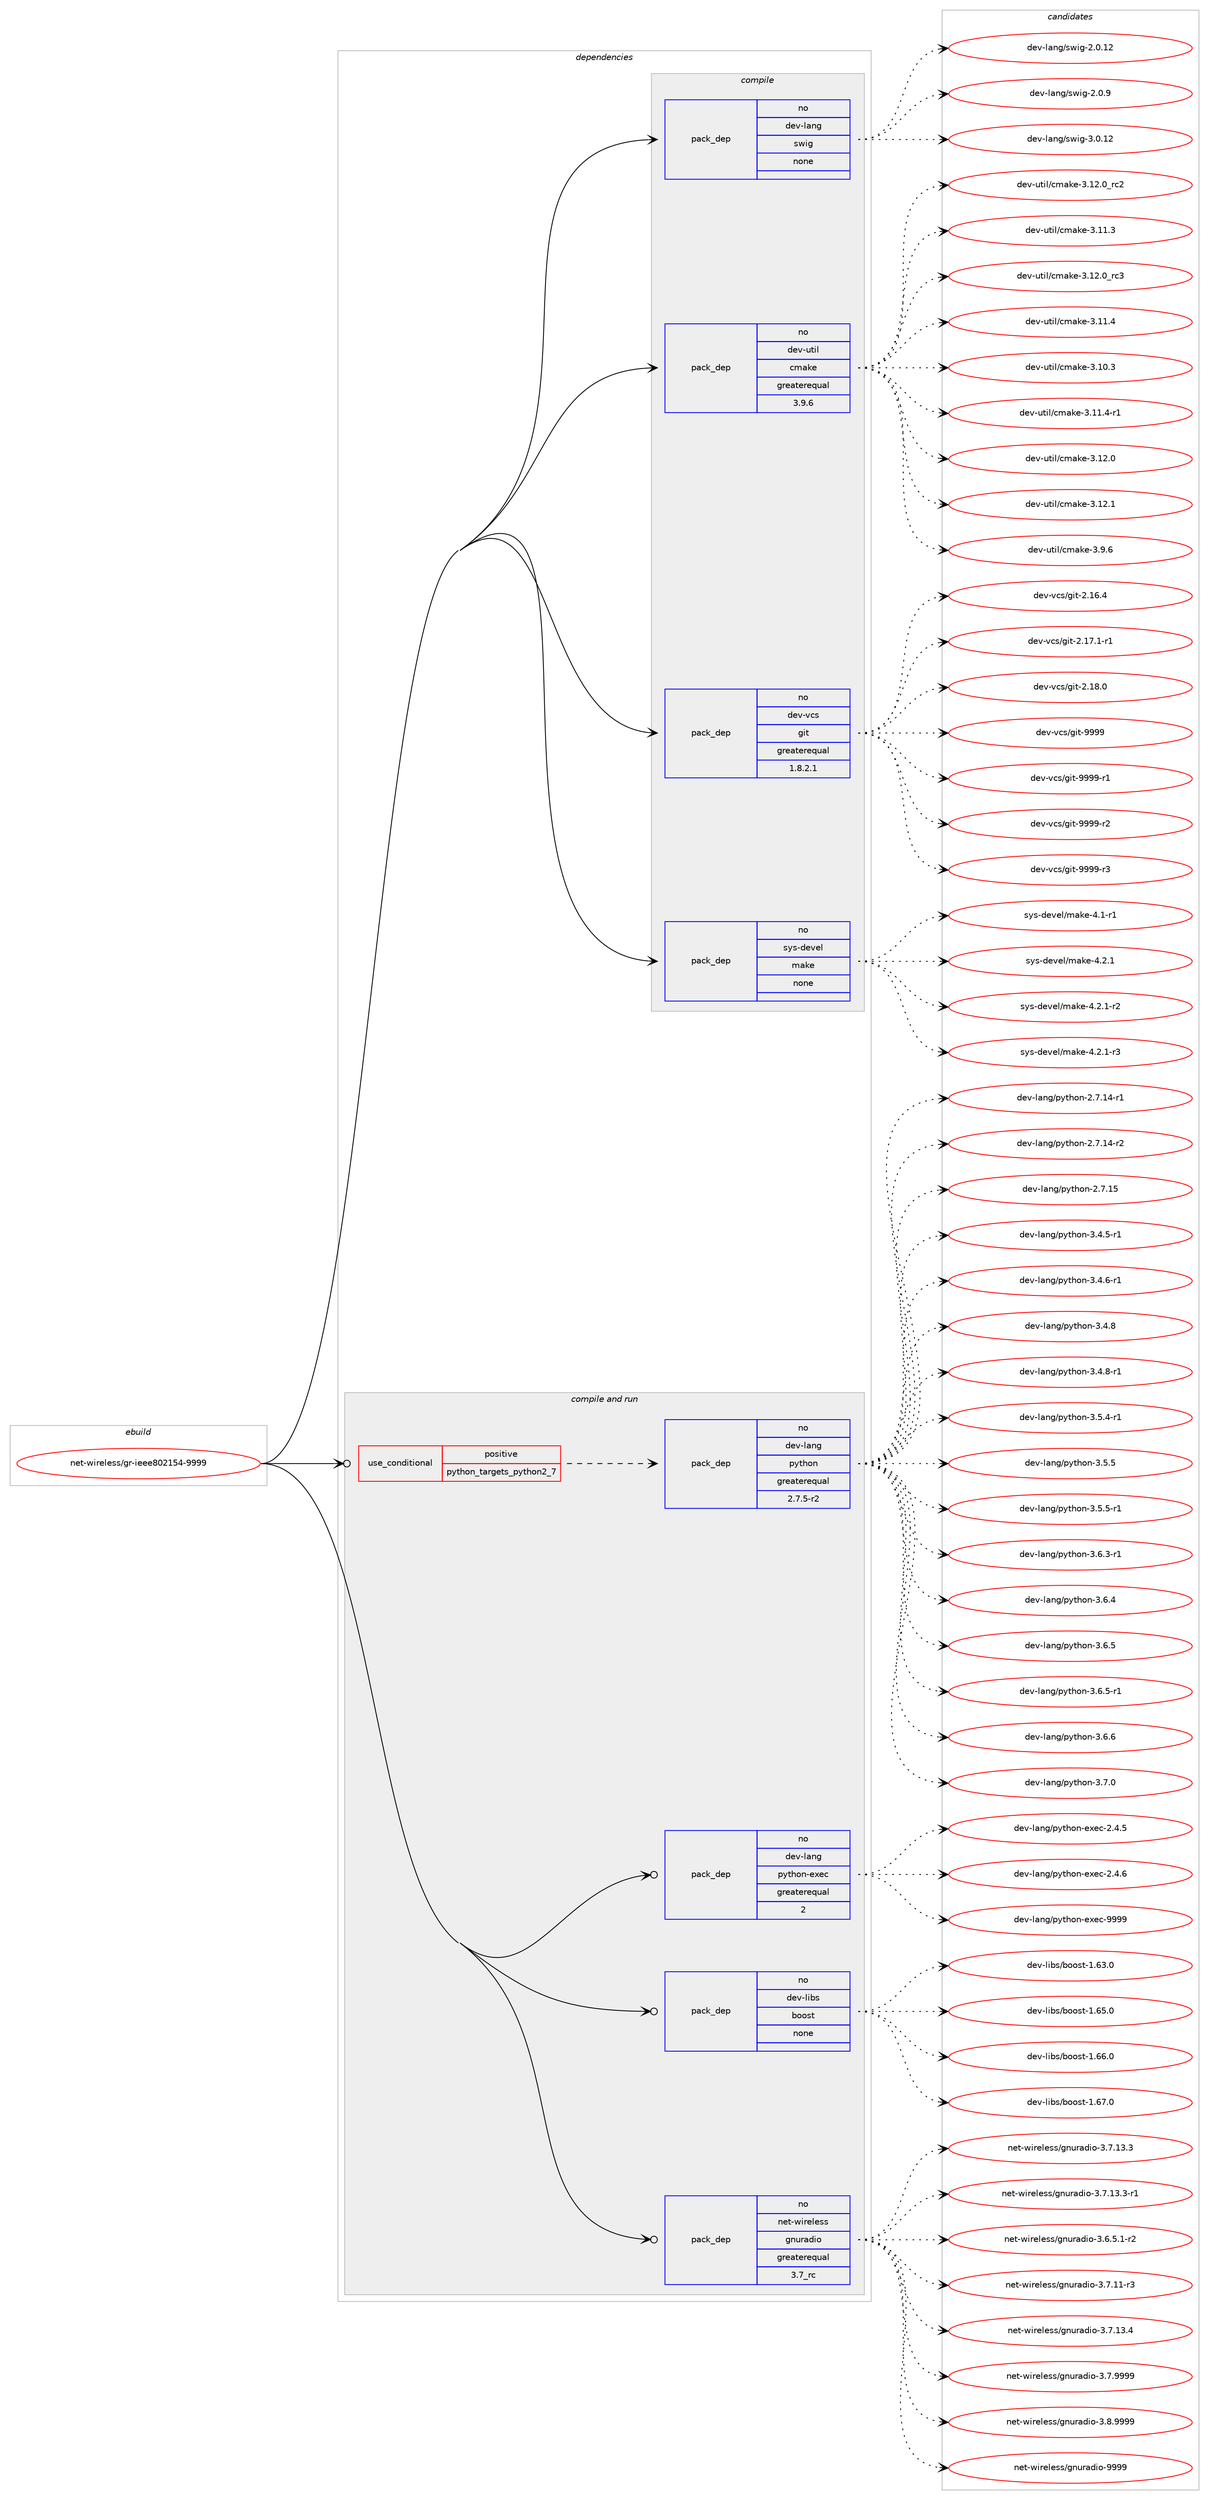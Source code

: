 digraph prolog {

# *************
# Graph options
# *************

newrank=true;
concentrate=true;
compound=true;
graph [rankdir=LR,fontname=Helvetica,fontsize=10,ranksep=1.5];#, ranksep=2.5, nodesep=0.2];
edge  [arrowhead=vee];
node  [fontname=Helvetica,fontsize=10];

# **********
# The ebuild
# **********

subgraph cluster_leftcol {
color=gray;
rank=same;
label=<<i>ebuild</i>>;
id [label="net-wireless/gr-ieee802154-9999", color=red, width=4, href="../net-wireless/gr-ieee802154-9999.svg"];
}

# ****************
# The dependencies
# ****************

subgraph cluster_midcol {
color=gray;
label=<<i>dependencies</i>>;
subgraph cluster_compile {
fillcolor="#eeeeee";
style=filled;
label=<<i>compile</i>>;
subgraph pack186 {
dependency247 [label=<<TABLE BORDER="0" CELLBORDER="1" CELLSPACING="0" CELLPADDING="4" WIDTH="220"><TR><TD ROWSPAN="6" CELLPADDING="30">pack_dep</TD></TR><TR><TD WIDTH="110">no</TD></TR><TR><TD>dev-lang</TD></TR><TR><TD>swig</TD></TR><TR><TD>none</TD></TR><TR><TD></TD></TR></TABLE>>, shape=none, color=blue];
}
id:e -> dependency247:w [weight=20,style="solid",arrowhead="vee"];
subgraph pack187 {
dependency248 [label=<<TABLE BORDER="0" CELLBORDER="1" CELLSPACING="0" CELLPADDING="4" WIDTH="220"><TR><TD ROWSPAN="6" CELLPADDING="30">pack_dep</TD></TR><TR><TD WIDTH="110">no</TD></TR><TR><TD>dev-util</TD></TR><TR><TD>cmake</TD></TR><TR><TD>greaterequal</TD></TR><TR><TD>3.9.6</TD></TR></TABLE>>, shape=none, color=blue];
}
id:e -> dependency248:w [weight=20,style="solid",arrowhead="vee"];
subgraph pack188 {
dependency249 [label=<<TABLE BORDER="0" CELLBORDER="1" CELLSPACING="0" CELLPADDING="4" WIDTH="220"><TR><TD ROWSPAN="6" CELLPADDING="30">pack_dep</TD></TR><TR><TD WIDTH="110">no</TD></TR><TR><TD>dev-vcs</TD></TR><TR><TD>git</TD></TR><TR><TD>greaterequal</TD></TR><TR><TD>1.8.2.1</TD></TR></TABLE>>, shape=none, color=blue];
}
id:e -> dependency249:w [weight=20,style="solid",arrowhead="vee"];
subgraph pack189 {
dependency250 [label=<<TABLE BORDER="0" CELLBORDER="1" CELLSPACING="0" CELLPADDING="4" WIDTH="220"><TR><TD ROWSPAN="6" CELLPADDING="30">pack_dep</TD></TR><TR><TD WIDTH="110">no</TD></TR><TR><TD>sys-devel</TD></TR><TR><TD>make</TD></TR><TR><TD>none</TD></TR><TR><TD></TD></TR></TABLE>>, shape=none, color=blue];
}
id:e -> dependency250:w [weight=20,style="solid",arrowhead="vee"];
}
subgraph cluster_compileandrun {
fillcolor="#eeeeee";
style=filled;
label=<<i>compile and run</i>>;
subgraph cond59 {
dependency251 [label=<<TABLE BORDER="0" CELLBORDER="1" CELLSPACING="0" CELLPADDING="4"><TR><TD ROWSPAN="3" CELLPADDING="10">use_conditional</TD></TR><TR><TD>positive</TD></TR><TR><TD>python_targets_python2_7</TD></TR></TABLE>>, shape=none, color=red];
subgraph pack190 {
dependency252 [label=<<TABLE BORDER="0" CELLBORDER="1" CELLSPACING="0" CELLPADDING="4" WIDTH="220"><TR><TD ROWSPAN="6" CELLPADDING="30">pack_dep</TD></TR><TR><TD WIDTH="110">no</TD></TR><TR><TD>dev-lang</TD></TR><TR><TD>python</TD></TR><TR><TD>greaterequal</TD></TR><TR><TD>2.7.5-r2</TD></TR></TABLE>>, shape=none, color=blue];
}
dependency251:e -> dependency252:w [weight=20,style="dashed",arrowhead="vee"];
}
id:e -> dependency251:w [weight=20,style="solid",arrowhead="odotvee"];
subgraph pack191 {
dependency253 [label=<<TABLE BORDER="0" CELLBORDER="1" CELLSPACING="0" CELLPADDING="4" WIDTH="220"><TR><TD ROWSPAN="6" CELLPADDING="30">pack_dep</TD></TR><TR><TD WIDTH="110">no</TD></TR><TR><TD>dev-lang</TD></TR><TR><TD>python-exec</TD></TR><TR><TD>greaterequal</TD></TR><TR><TD>2</TD></TR></TABLE>>, shape=none, color=blue];
}
id:e -> dependency253:w [weight=20,style="solid",arrowhead="odotvee"];
subgraph pack192 {
dependency254 [label=<<TABLE BORDER="0" CELLBORDER="1" CELLSPACING="0" CELLPADDING="4" WIDTH="220"><TR><TD ROWSPAN="6" CELLPADDING="30">pack_dep</TD></TR><TR><TD WIDTH="110">no</TD></TR><TR><TD>dev-libs</TD></TR><TR><TD>boost</TD></TR><TR><TD>none</TD></TR><TR><TD></TD></TR></TABLE>>, shape=none, color=blue];
}
id:e -> dependency254:w [weight=20,style="solid",arrowhead="odotvee"];
subgraph pack193 {
dependency255 [label=<<TABLE BORDER="0" CELLBORDER="1" CELLSPACING="0" CELLPADDING="4" WIDTH="220"><TR><TD ROWSPAN="6" CELLPADDING="30">pack_dep</TD></TR><TR><TD WIDTH="110">no</TD></TR><TR><TD>net-wireless</TD></TR><TR><TD>gnuradio</TD></TR><TR><TD>greaterequal</TD></TR><TR><TD>3.7_rc</TD></TR></TABLE>>, shape=none, color=blue];
}
id:e -> dependency255:w [weight=20,style="solid",arrowhead="odotvee"];
}
subgraph cluster_run {
fillcolor="#eeeeee";
style=filled;
label=<<i>run</i>>;
}
}

# **************
# The candidates
# **************

subgraph cluster_choices {
rank=same;
color=gray;
label=<<i>candidates</i>>;

subgraph choice186 {
color=black;
nodesep=1;
choice10010111845108971101034711511910510345504648464950 [label="dev-lang/swig-2.0.12", color=red, width=4,href="../dev-lang/swig-2.0.12.svg"];
choice100101118451089711010347115119105103455046484657 [label="dev-lang/swig-2.0.9", color=red, width=4,href="../dev-lang/swig-2.0.9.svg"];
choice10010111845108971101034711511910510345514648464950 [label="dev-lang/swig-3.0.12", color=red, width=4,href="../dev-lang/swig-3.0.12.svg"];
dependency247:e -> choice10010111845108971101034711511910510345504648464950:w [style=dotted,weight="100"];
dependency247:e -> choice100101118451089711010347115119105103455046484657:w [style=dotted,weight="100"];
dependency247:e -> choice10010111845108971101034711511910510345514648464950:w [style=dotted,weight="100"];
}
subgraph choice187 {
color=black;
nodesep=1;
choice1001011184511711610510847991099710710145514649504648951149950 [label="dev-util/cmake-3.12.0_rc2", color=red, width=4,href="../dev-util/cmake-3.12.0_rc2.svg"];
choice1001011184511711610510847991099710710145514649494651 [label="dev-util/cmake-3.11.3", color=red, width=4,href="../dev-util/cmake-3.11.3.svg"];
choice1001011184511711610510847991099710710145514649504648951149951 [label="dev-util/cmake-3.12.0_rc3", color=red, width=4,href="../dev-util/cmake-3.12.0_rc3.svg"];
choice1001011184511711610510847991099710710145514649494652 [label="dev-util/cmake-3.11.4", color=red, width=4,href="../dev-util/cmake-3.11.4.svg"];
choice1001011184511711610510847991099710710145514649484651 [label="dev-util/cmake-3.10.3", color=red, width=4,href="../dev-util/cmake-3.10.3.svg"];
choice10010111845117116105108479910997107101455146494946524511449 [label="dev-util/cmake-3.11.4-r1", color=red, width=4,href="../dev-util/cmake-3.11.4-r1.svg"];
choice1001011184511711610510847991099710710145514649504648 [label="dev-util/cmake-3.12.0", color=red, width=4,href="../dev-util/cmake-3.12.0.svg"];
choice1001011184511711610510847991099710710145514649504649 [label="dev-util/cmake-3.12.1", color=red, width=4,href="../dev-util/cmake-3.12.1.svg"];
choice10010111845117116105108479910997107101455146574654 [label="dev-util/cmake-3.9.6", color=red, width=4,href="../dev-util/cmake-3.9.6.svg"];
dependency248:e -> choice1001011184511711610510847991099710710145514649504648951149950:w [style=dotted,weight="100"];
dependency248:e -> choice1001011184511711610510847991099710710145514649494651:w [style=dotted,weight="100"];
dependency248:e -> choice1001011184511711610510847991099710710145514649504648951149951:w [style=dotted,weight="100"];
dependency248:e -> choice1001011184511711610510847991099710710145514649494652:w [style=dotted,weight="100"];
dependency248:e -> choice1001011184511711610510847991099710710145514649484651:w [style=dotted,weight="100"];
dependency248:e -> choice10010111845117116105108479910997107101455146494946524511449:w [style=dotted,weight="100"];
dependency248:e -> choice1001011184511711610510847991099710710145514649504648:w [style=dotted,weight="100"];
dependency248:e -> choice1001011184511711610510847991099710710145514649504649:w [style=dotted,weight="100"];
dependency248:e -> choice10010111845117116105108479910997107101455146574654:w [style=dotted,weight="100"];
}
subgraph choice188 {
color=black;
nodesep=1;
choice10010111845118991154710310511645504649544652 [label="dev-vcs/git-2.16.4", color=red, width=4,href="../dev-vcs/git-2.16.4.svg"];
choice100101118451189911547103105116455046495546494511449 [label="dev-vcs/git-2.17.1-r1", color=red, width=4,href="../dev-vcs/git-2.17.1-r1.svg"];
choice10010111845118991154710310511645504649564648 [label="dev-vcs/git-2.18.0", color=red, width=4,href="../dev-vcs/git-2.18.0.svg"];
choice1001011184511899115471031051164557575757 [label="dev-vcs/git-9999", color=red, width=4,href="../dev-vcs/git-9999.svg"];
choice10010111845118991154710310511645575757574511449 [label="dev-vcs/git-9999-r1", color=red, width=4,href="../dev-vcs/git-9999-r1.svg"];
choice10010111845118991154710310511645575757574511450 [label="dev-vcs/git-9999-r2", color=red, width=4,href="../dev-vcs/git-9999-r2.svg"];
choice10010111845118991154710310511645575757574511451 [label="dev-vcs/git-9999-r3", color=red, width=4,href="../dev-vcs/git-9999-r3.svg"];
dependency249:e -> choice10010111845118991154710310511645504649544652:w [style=dotted,weight="100"];
dependency249:e -> choice100101118451189911547103105116455046495546494511449:w [style=dotted,weight="100"];
dependency249:e -> choice10010111845118991154710310511645504649564648:w [style=dotted,weight="100"];
dependency249:e -> choice1001011184511899115471031051164557575757:w [style=dotted,weight="100"];
dependency249:e -> choice10010111845118991154710310511645575757574511449:w [style=dotted,weight="100"];
dependency249:e -> choice10010111845118991154710310511645575757574511450:w [style=dotted,weight="100"];
dependency249:e -> choice10010111845118991154710310511645575757574511451:w [style=dotted,weight="100"];
}
subgraph choice189 {
color=black;
nodesep=1;
choice115121115451001011181011084710997107101455246494511449 [label="sys-devel/make-4.1-r1", color=red, width=4,href="../sys-devel/make-4.1-r1.svg"];
choice115121115451001011181011084710997107101455246504649 [label="sys-devel/make-4.2.1", color=red, width=4,href="../sys-devel/make-4.2.1.svg"];
choice1151211154510010111810110847109971071014552465046494511450 [label="sys-devel/make-4.2.1-r2", color=red, width=4,href="../sys-devel/make-4.2.1-r2.svg"];
choice1151211154510010111810110847109971071014552465046494511451 [label="sys-devel/make-4.2.1-r3", color=red, width=4,href="../sys-devel/make-4.2.1-r3.svg"];
dependency250:e -> choice115121115451001011181011084710997107101455246494511449:w [style=dotted,weight="100"];
dependency250:e -> choice115121115451001011181011084710997107101455246504649:w [style=dotted,weight="100"];
dependency250:e -> choice1151211154510010111810110847109971071014552465046494511450:w [style=dotted,weight="100"];
dependency250:e -> choice1151211154510010111810110847109971071014552465046494511451:w [style=dotted,weight="100"];
}
subgraph choice190 {
color=black;
nodesep=1;
choice100101118451089711010347112121116104111110455046554649524511449 [label="dev-lang/python-2.7.14-r1", color=red, width=4,href="../dev-lang/python-2.7.14-r1.svg"];
choice100101118451089711010347112121116104111110455046554649524511450 [label="dev-lang/python-2.7.14-r2", color=red, width=4,href="../dev-lang/python-2.7.14-r2.svg"];
choice10010111845108971101034711212111610411111045504655464953 [label="dev-lang/python-2.7.15", color=red, width=4,href="../dev-lang/python-2.7.15.svg"];
choice1001011184510897110103471121211161041111104551465246534511449 [label="dev-lang/python-3.4.5-r1", color=red, width=4,href="../dev-lang/python-3.4.5-r1.svg"];
choice1001011184510897110103471121211161041111104551465246544511449 [label="dev-lang/python-3.4.6-r1", color=red, width=4,href="../dev-lang/python-3.4.6-r1.svg"];
choice100101118451089711010347112121116104111110455146524656 [label="dev-lang/python-3.4.8", color=red, width=4,href="../dev-lang/python-3.4.8.svg"];
choice1001011184510897110103471121211161041111104551465246564511449 [label="dev-lang/python-3.4.8-r1", color=red, width=4,href="../dev-lang/python-3.4.8-r1.svg"];
choice1001011184510897110103471121211161041111104551465346524511449 [label="dev-lang/python-3.5.4-r1", color=red, width=4,href="../dev-lang/python-3.5.4-r1.svg"];
choice100101118451089711010347112121116104111110455146534653 [label="dev-lang/python-3.5.5", color=red, width=4,href="../dev-lang/python-3.5.5.svg"];
choice1001011184510897110103471121211161041111104551465346534511449 [label="dev-lang/python-3.5.5-r1", color=red, width=4,href="../dev-lang/python-3.5.5-r1.svg"];
choice1001011184510897110103471121211161041111104551465446514511449 [label="dev-lang/python-3.6.3-r1", color=red, width=4,href="../dev-lang/python-3.6.3-r1.svg"];
choice100101118451089711010347112121116104111110455146544652 [label="dev-lang/python-3.6.4", color=red, width=4,href="../dev-lang/python-3.6.4.svg"];
choice100101118451089711010347112121116104111110455146544653 [label="dev-lang/python-3.6.5", color=red, width=4,href="../dev-lang/python-3.6.5.svg"];
choice1001011184510897110103471121211161041111104551465446534511449 [label="dev-lang/python-3.6.5-r1", color=red, width=4,href="../dev-lang/python-3.6.5-r1.svg"];
choice100101118451089711010347112121116104111110455146544654 [label="dev-lang/python-3.6.6", color=red, width=4,href="../dev-lang/python-3.6.6.svg"];
choice100101118451089711010347112121116104111110455146554648 [label="dev-lang/python-3.7.0", color=red, width=4,href="../dev-lang/python-3.7.0.svg"];
dependency252:e -> choice100101118451089711010347112121116104111110455046554649524511449:w [style=dotted,weight="100"];
dependency252:e -> choice100101118451089711010347112121116104111110455046554649524511450:w [style=dotted,weight="100"];
dependency252:e -> choice10010111845108971101034711212111610411111045504655464953:w [style=dotted,weight="100"];
dependency252:e -> choice1001011184510897110103471121211161041111104551465246534511449:w [style=dotted,weight="100"];
dependency252:e -> choice1001011184510897110103471121211161041111104551465246544511449:w [style=dotted,weight="100"];
dependency252:e -> choice100101118451089711010347112121116104111110455146524656:w [style=dotted,weight="100"];
dependency252:e -> choice1001011184510897110103471121211161041111104551465246564511449:w [style=dotted,weight="100"];
dependency252:e -> choice1001011184510897110103471121211161041111104551465346524511449:w [style=dotted,weight="100"];
dependency252:e -> choice100101118451089711010347112121116104111110455146534653:w [style=dotted,weight="100"];
dependency252:e -> choice1001011184510897110103471121211161041111104551465346534511449:w [style=dotted,weight="100"];
dependency252:e -> choice1001011184510897110103471121211161041111104551465446514511449:w [style=dotted,weight="100"];
dependency252:e -> choice100101118451089711010347112121116104111110455146544652:w [style=dotted,weight="100"];
dependency252:e -> choice100101118451089711010347112121116104111110455146544653:w [style=dotted,weight="100"];
dependency252:e -> choice1001011184510897110103471121211161041111104551465446534511449:w [style=dotted,weight="100"];
dependency252:e -> choice100101118451089711010347112121116104111110455146544654:w [style=dotted,weight="100"];
dependency252:e -> choice100101118451089711010347112121116104111110455146554648:w [style=dotted,weight="100"];
}
subgraph choice191 {
color=black;
nodesep=1;
choice1001011184510897110103471121211161041111104510112010199455046524653 [label="dev-lang/python-exec-2.4.5", color=red, width=4,href="../dev-lang/python-exec-2.4.5.svg"];
choice1001011184510897110103471121211161041111104510112010199455046524654 [label="dev-lang/python-exec-2.4.6", color=red, width=4,href="../dev-lang/python-exec-2.4.6.svg"];
choice10010111845108971101034711212111610411111045101120101994557575757 [label="dev-lang/python-exec-9999", color=red, width=4,href="../dev-lang/python-exec-9999.svg"];
dependency253:e -> choice1001011184510897110103471121211161041111104510112010199455046524653:w [style=dotted,weight="100"];
dependency253:e -> choice1001011184510897110103471121211161041111104510112010199455046524654:w [style=dotted,weight="100"];
dependency253:e -> choice10010111845108971101034711212111610411111045101120101994557575757:w [style=dotted,weight="100"];
}
subgraph choice192 {
color=black;
nodesep=1;
choice1001011184510810598115479811111111511645494654514648 [label="dev-libs/boost-1.63.0", color=red, width=4,href="../dev-libs/boost-1.63.0.svg"];
choice1001011184510810598115479811111111511645494654534648 [label="dev-libs/boost-1.65.0", color=red, width=4,href="../dev-libs/boost-1.65.0.svg"];
choice1001011184510810598115479811111111511645494654544648 [label="dev-libs/boost-1.66.0", color=red, width=4,href="../dev-libs/boost-1.66.0.svg"];
choice1001011184510810598115479811111111511645494654554648 [label="dev-libs/boost-1.67.0", color=red, width=4,href="../dev-libs/boost-1.67.0.svg"];
dependency254:e -> choice1001011184510810598115479811111111511645494654514648:w [style=dotted,weight="100"];
dependency254:e -> choice1001011184510810598115479811111111511645494654534648:w [style=dotted,weight="100"];
dependency254:e -> choice1001011184510810598115479811111111511645494654544648:w [style=dotted,weight="100"];
dependency254:e -> choice1001011184510810598115479811111111511645494654554648:w [style=dotted,weight="100"];
}
subgraph choice193 {
color=black;
nodesep=1;
choice110101116451191051141011081011151154710311011711497100105111455146554649514651 [label="net-wireless/gnuradio-3.7.13.3", color=red, width=4,href="../net-wireless/gnuradio-3.7.13.3.svg"];
choice1101011164511910511410110810111511547103110117114971001051114551465546495146514511449 [label="net-wireless/gnuradio-3.7.13.3-r1", color=red, width=4,href="../net-wireless/gnuradio-3.7.13.3-r1.svg"];
choice11010111645119105114101108101115115471031101171149710010511145514654465346494511450 [label="net-wireless/gnuradio-3.6.5.1-r2", color=red, width=4,href="../net-wireless/gnuradio-3.6.5.1-r2.svg"];
choice110101116451191051141011081011151154710311011711497100105111455146554649494511451 [label="net-wireless/gnuradio-3.7.11-r3", color=red, width=4,href="../net-wireless/gnuradio-3.7.11-r3.svg"];
choice110101116451191051141011081011151154710311011711497100105111455146554649514652 [label="net-wireless/gnuradio-3.7.13.4", color=red, width=4,href="../net-wireless/gnuradio-3.7.13.4.svg"];
choice110101116451191051141011081011151154710311011711497100105111455146554657575757 [label="net-wireless/gnuradio-3.7.9999", color=red, width=4,href="../net-wireless/gnuradio-3.7.9999.svg"];
choice110101116451191051141011081011151154710311011711497100105111455146564657575757 [label="net-wireless/gnuradio-3.8.9999", color=red, width=4,href="../net-wireless/gnuradio-3.8.9999.svg"];
choice1101011164511910511410110810111511547103110117114971001051114557575757 [label="net-wireless/gnuradio-9999", color=red, width=4,href="../net-wireless/gnuradio-9999.svg"];
dependency255:e -> choice110101116451191051141011081011151154710311011711497100105111455146554649514651:w [style=dotted,weight="100"];
dependency255:e -> choice1101011164511910511410110810111511547103110117114971001051114551465546495146514511449:w [style=dotted,weight="100"];
dependency255:e -> choice11010111645119105114101108101115115471031101171149710010511145514654465346494511450:w [style=dotted,weight="100"];
dependency255:e -> choice110101116451191051141011081011151154710311011711497100105111455146554649494511451:w [style=dotted,weight="100"];
dependency255:e -> choice110101116451191051141011081011151154710311011711497100105111455146554649514652:w [style=dotted,weight="100"];
dependency255:e -> choice110101116451191051141011081011151154710311011711497100105111455146554657575757:w [style=dotted,weight="100"];
dependency255:e -> choice110101116451191051141011081011151154710311011711497100105111455146564657575757:w [style=dotted,weight="100"];
dependency255:e -> choice1101011164511910511410110810111511547103110117114971001051114557575757:w [style=dotted,weight="100"];
}
}

}
